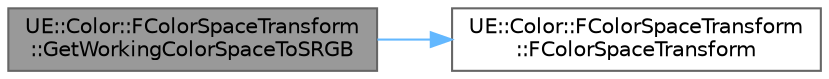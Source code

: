 digraph "UE::Color::FColorSpaceTransform::GetWorkingColorSpaceToSRGB"
{
 // INTERACTIVE_SVG=YES
 // LATEX_PDF_SIZE
  bgcolor="transparent";
  edge [fontname=Helvetica,fontsize=10,labelfontname=Helvetica,labelfontsize=10];
  node [fontname=Helvetica,fontsize=10,shape=box,height=0.2,width=0.4];
  rankdir="LR";
  Node1 [id="Node000001",label="UE::Color::FColorSpaceTransform\l::GetWorkingColorSpaceToSRGB",height=0.2,width=0.4,color="gray40", fillcolor="grey60", style="filled", fontcolor="black",tooltip="Convenience function to get a (statically cached) conversion from the working color space to sRGB/Rec..."];
  Node1 -> Node2 [id="edge1_Node000001_Node000002",color="steelblue1",style="solid",tooltip=" "];
  Node2 [id="Node000002",label="UE::Color::FColorSpaceTransform\l::FColorSpaceTransform",height=0.2,width=0.4,color="grey40", fillcolor="white", style="filled",URL="$df/d62/structUE_1_1Color_1_1FColorSpaceTransform.html#ac1666584ac95a560e7db23095796a426",tooltip="Constructor: create a color space transformation matrix from a source to a target color space using t..."];
}
